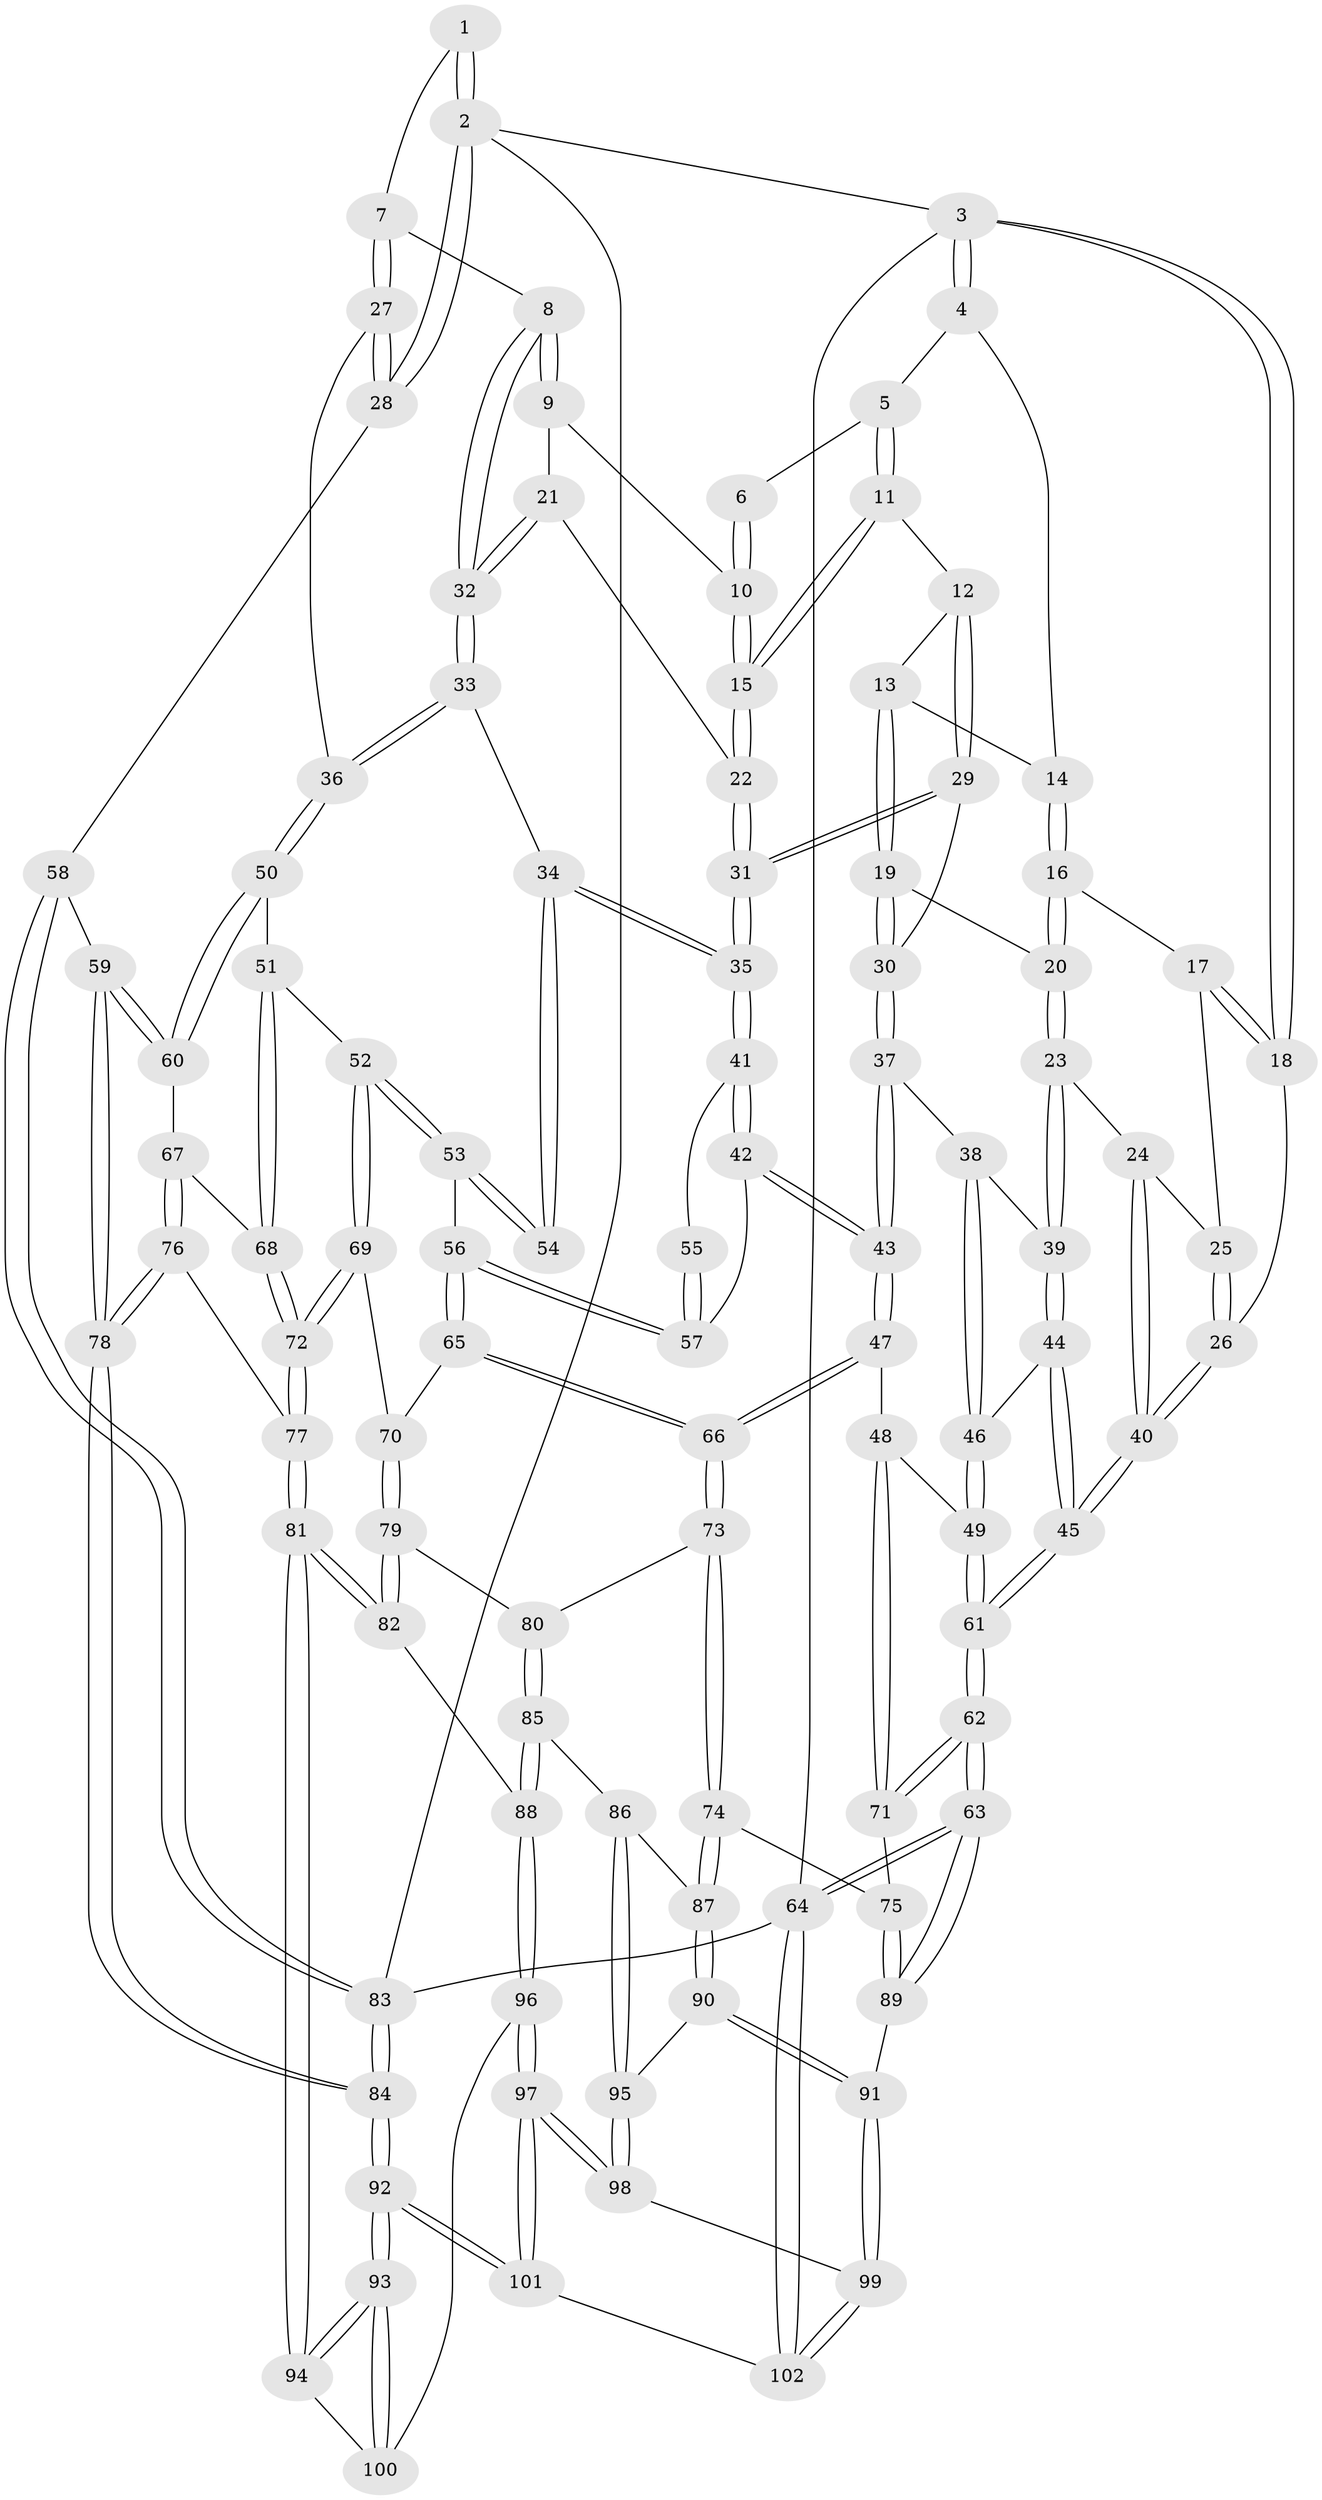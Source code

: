 // Generated by graph-tools (version 1.1) at 2025/11/02/21/25 10:11:12]
// undirected, 102 vertices, 252 edges
graph export_dot {
graph [start="1"]
  node [color=gray90,style=filled];
  1 [pos="+0.6926492968989452+0"];
  2 [pos="+1+0"];
  3 [pos="+0+0"];
  4 [pos="+0+0"];
  5 [pos="+0.39612920785148525+0"];
  6 [pos="+0.48991650905244427+0"];
  7 [pos="+0.7340090134782528+0.04643139385670748"];
  8 [pos="+0.6014334019999464+0.13922063795736872"];
  9 [pos="+0.5495381893654792+0.045467952323900315"];
  10 [pos="+0.5388723140636166+0.018627603628110022"];
  11 [pos="+0.3582252354557054+0"];
  12 [pos="+0.2918278350437555+0.06426183764033921"];
  13 [pos="+0.17731498455974495+0.03901417906001801"];
  14 [pos="+0.11649388528169244+0.006976633289326528"];
  15 [pos="+0.4490390958422684+0.1389946943100164"];
  16 [pos="+0.10631295135906557+0.08776958433687576"];
  17 [pos="+0.03135339465466418+0.09123458439873218"];
  18 [pos="+0+0"];
  19 [pos="+0.17223924853419262+0.16158864621543215"];
  20 [pos="+0.13856110614060124+0.1639983151636501"];
  21 [pos="+0.4626754440698117+0.15286536255325966"];
  22 [pos="+0.4529381375281793+0.15244656754760222"];
  23 [pos="+0.10886152059091163+0.19273985102183377"];
  24 [pos="+0.0830958754098747+0.1963107140634034"];
  25 [pos="+0.040566427828167724+0.13304789426209562"];
  26 [pos="+0+0.17044045864329987"];
  27 [pos="+0.8280666629651735+0.14986247046960854"];
  28 [pos="+1+0.05370822692495944"];
  29 [pos="+0.265833207322726+0.16059233670570072"];
  30 [pos="+0.2522208894865463+0.1646899470274869"];
  31 [pos="+0.3733636429522454+0.2554050873378477"];
  32 [pos="+0.5906613748637191+0.17309416310268297"];
  33 [pos="+0.6152565468791389+0.2542119364572066"];
  34 [pos="+0.5982882602234384+0.2696554197659995"];
  35 [pos="+0.38624646885554154+0.3104355226321362"];
  36 [pos="+0.759409334112112+0.2897659527052067"];
  37 [pos="+0.19919033465931735+0.29599131711906457"];
  38 [pos="+0.1921785444540042+0.2964015689297431"];
  39 [pos="+0.13054119050860766+0.2745614194604554"];
  40 [pos="+0+0.3231106748210781"];
  41 [pos="+0.3824321500400703+0.32384129624106767"];
  42 [pos="+0.3617384569500089+0.37978547196148554"];
  43 [pos="+0.32258437852618926+0.4082495209391098"];
  44 [pos="+0.08513520591272065+0.3463419997464353"];
  45 [pos="+0+0.3448156147251837"];
  46 [pos="+0.13482225099285652+0.38790183319607585"];
  47 [pos="+0.2980660133061953+0.4415504984918787"];
  48 [pos="+0.21484548841398127+0.4537968620436297"];
  49 [pos="+0.16575268768698312+0.4350696744028733"];
  50 [pos="+0.7643742714907905+0.3011830309929388"];
  51 [pos="+0.680262075019983+0.45598527254424004"];
  52 [pos="+0.6376722568841571+0.47551027331635093"];
  53 [pos="+0.5824267239811112+0.44351880392385523"];
  54 [pos="+0.5798610265033834+0.37549601624843204"];
  55 [pos="+0.5291923674441439+0.36882833362942635"];
  56 [pos="+0.49113439886011395+0.46376939490631647"];
  57 [pos="+0.4509728790532768+0.43660569602131566"];
  58 [pos="+1+0.4510503049691608"];
  59 [pos="+1+0.4558651671339181"];
  60 [pos="+0.9750974197577275+0.45419721798684876"];
  61 [pos="+0+0.6099266159665869"];
  62 [pos="+0+0.6968365012591063"];
  63 [pos="+0+0.7649948961351354"];
  64 [pos="+0+1"];
  65 [pos="+0.488690658347437+0.516531597319212"];
  66 [pos="+0.33801355378946757+0.6230395185967325"];
  67 [pos="+0.9022370292360986+0.501099786723323"];
  68 [pos="+0.7782261512488605+0.5135425064201393"];
  69 [pos="+0.6292231866765632+0.5959003971015171"];
  70 [pos="+0.5436149900754955+0.6186485762581423"];
  71 [pos="+0.16114450442254294+0.554200221338644"];
  72 [pos="+0.6949424757422145+0.6461422119212618"];
  73 [pos="+0.33793074499207515+0.6254052126271723"];
  74 [pos="+0.260995339243641+0.6893600572886868"];
  75 [pos="+0.256574615081793+0.6906007464918635"];
  76 [pos="+0.7808918221373036+0.7204379404411836"];
  77 [pos="+0.7364860006437028+0.7152896217300567"];
  78 [pos="+0.8722806204724691+0.7836911214847618"];
  79 [pos="+0.5175525547649278+0.6482433619953103"];
  80 [pos="+0.41335529190127834+0.6629961021181973"];
  81 [pos="+0.6458738701973171+0.8014777236115652"];
  82 [pos="+0.5635109273484924+0.7774571319179929"];
  83 [pos="+1+1"];
  84 [pos="+1+1"];
  85 [pos="+0.43980955995261684+0.799400688395188"];
  86 [pos="+0.36257237303441403+0.8082152959209742"];
  87 [pos="+0.33140230907555607+0.787521038373483"];
  88 [pos="+0.4676619872421392+0.821768004920598"];
  89 [pos="+0.12368917487889308+0.7766176720884361"];
  90 [pos="+0.28757070806506074+0.8481814944804824"];
  91 [pos="+0.2076638996949855+0.8714284556370357"];
  92 [pos="+0.7334243193038139+1"];
  93 [pos="+0.6851610762442186+1"];
  94 [pos="+0.6489070596572153+0.8648797544030951"];
  95 [pos="+0.3452346848483012+0.8696953258233612"];
  96 [pos="+0.4651099760858422+0.8718446432795589"];
  97 [pos="+0.38606729600992834+0.9655096520977651"];
  98 [pos="+0.3588254993251583+0.9333868573572869"];
  99 [pos="+0.21323010752798496+0.8844197926023669"];
  100 [pos="+0.4868757092391667+0.8860275362582093"];
  101 [pos="+0.38460808629409127+1"];
  102 [pos="+0.20571540667768803+1"];
  1 -- 2;
  1 -- 2;
  1 -- 7;
  2 -- 3;
  2 -- 28;
  2 -- 28;
  2 -- 83;
  3 -- 4;
  3 -- 4;
  3 -- 18;
  3 -- 18;
  3 -- 64;
  4 -- 5;
  4 -- 14;
  5 -- 6;
  5 -- 11;
  5 -- 11;
  6 -- 10;
  6 -- 10;
  7 -- 8;
  7 -- 27;
  7 -- 27;
  8 -- 9;
  8 -- 9;
  8 -- 32;
  8 -- 32;
  9 -- 10;
  9 -- 21;
  10 -- 15;
  10 -- 15;
  11 -- 12;
  11 -- 15;
  11 -- 15;
  12 -- 13;
  12 -- 29;
  12 -- 29;
  13 -- 14;
  13 -- 19;
  13 -- 19;
  14 -- 16;
  14 -- 16;
  15 -- 22;
  15 -- 22;
  16 -- 17;
  16 -- 20;
  16 -- 20;
  17 -- 18;
  17 -- 18;
  17 -- 25;
  18 -- 26;
  19 -- 20;
  19 -- 30;
  19 -- 30;
  20 -- 23;
  20 -- 23;
  21 -- 22;
  21 -- 32;
  21 -- 32;
  22 -- 31;
  22 -- 31;
  23 -- 24;
  23 -- 39;
  23 -- 39;
  24 -- 25;
  24 -- 40;
  24 -- 40;
  25 -- 26;
  25 -- 26;
  26 -- 40;
  26 -- 40;
  27 -- 28;
  27 -- 28;
  27 -- 36;
  28 -- 58;
  29 -- 30;
  29 -- 31;
  29 -- 31;
  30 -- 37;
  30 -- 37;
  31 -- 35;
  31 -- 35;
  32 -- 33;
  32 -- 33;
  33 -- 34;
  33 -- 36;
  33 -- 36;
  34 -- 35;
  34 -- 35;
  34 -- 54;
  34 -- 54;
  35 -- 41;
  35 -- 41;
  36 -- 50;
  36 -- 50;
  37 -- 38;
  37 -- 43;
  37 -- 43;
  38 -- 39;
  38 -- 46;
  38 -- 46;
  39 -- 44;
  39 -- 44;
  40 -- 45;
  40 -- 45;
  41 -- 42;
  41 -- 42;
  41 -- 55;
  42 -- 43;
  42 -- 43;
  42 -- 57;
  43 -- 47;
  43 -- 47;
  44 -- 45;
  44 -- 45;
  44 -- 46;
  45 -- 61;
  45 -- 61;
  46 -- 49;
  46 -- 49;
  47 -- 48;
  47 -- 66;
  47 -- 66;
  48 -- 49;
  48 -- 71;
  48 -- 71;
  49 -- 61;
  49 -- 61;
  50 -- 51;
  50 -- 60;
  50 -- 60;
  51 -- 52;
  51 -- 68;
  51 -- 68;
  52 -- 53;
  52 -- 53;
  52 -- 69;
  52 -- 69;
  53 -- 54;
  53 -- 54;
  53 -- 56;
  55 -- 57;
  55 -- 57;
  56 -- 57;
  56 -- 57;
  56 -- 65;
  56 -- 65;
  58 -- 59;
  58 -- 83;
  58 -- 83;
  59 -- 60;
  59 -- 60;
  59 -- 78;
  59 -- 78;
  60 -- 67;
  61 -- 62;
  61 -- 62;
  62 -- 63;
  62 -- 63;
  62 -- 71;
  62 -- 71;
  63 -- 64;
  63 -- 64;
  63 -- 89;
  63 -- 89;
  64 -- 102;
  64 -- 102;
  64 -- 83;
  65 -- 66;
  65 -- 66;
  65 -- 70;
  66 -- 73;
  66 -- 73;
  67 -- 68;
  67 -- 76;
  67 -- 76;
  68 -- 72;
  68 -- 72;
  69 -- 70;
  69 -- 72;
  69 -- 72;
  70 -- 79;
  70 -- 79;
  71 -- 75;
  72 -- 77;
  72 -- 77;
  73 -- 74;
  73 -- 74;
  73 -- 80;
  74 -- 75;
  74 -- 87;
  74 -- 87;
  75 -- 89;
  75 -- 89;
  76 -- 77;
  76 -- 78;
  76 -- 78;
  77 -- 81;
  77 -- 81;
  78 -- 84;
  78 -- 84;
  79 -- 80;
  79 -- 82;
  79 -- 82;
  80 -- 85;
  80 -- 85;
  81 -- 82;
  81 -- 82;
  81 -- 94;
  81 -- 94;
  82 -- 88;
  83 -- 84;
  83 -- 84;
  84 -- 92;
  84 -- 92;
  85 -- 86;
  85 -- 88;
  85 -- 88;
  86 -- 87;
  86 -- 95;
  86 -- 95;
  87 -- 90;
  87 -- 90;
  88 -- 96;
  88 -- 96;
  89 -- 91;
  90 -- 91;
  90 -- 91;
  90 -- 95;
  91 -- 99;
  91 -- 99;
  92 -- 93;
  92 -- 93;
  92 -- 101;
  92 -- 101;
  93 -- 94;
  93 -- 94;
  93 -- 100;
  93 -- 100;
  94 -- 100;
  95 -- 98;
  95 -- 98;
  96 -- 97;
  96 -- 97;
  96 -- 100;
  97 -- 98;
  97 -- 98;
  97 -- 101;
  97 -- 101;
  98 -- 99;
  99 -- 102;
  99 -- 102;
  101 -- 102;
}
